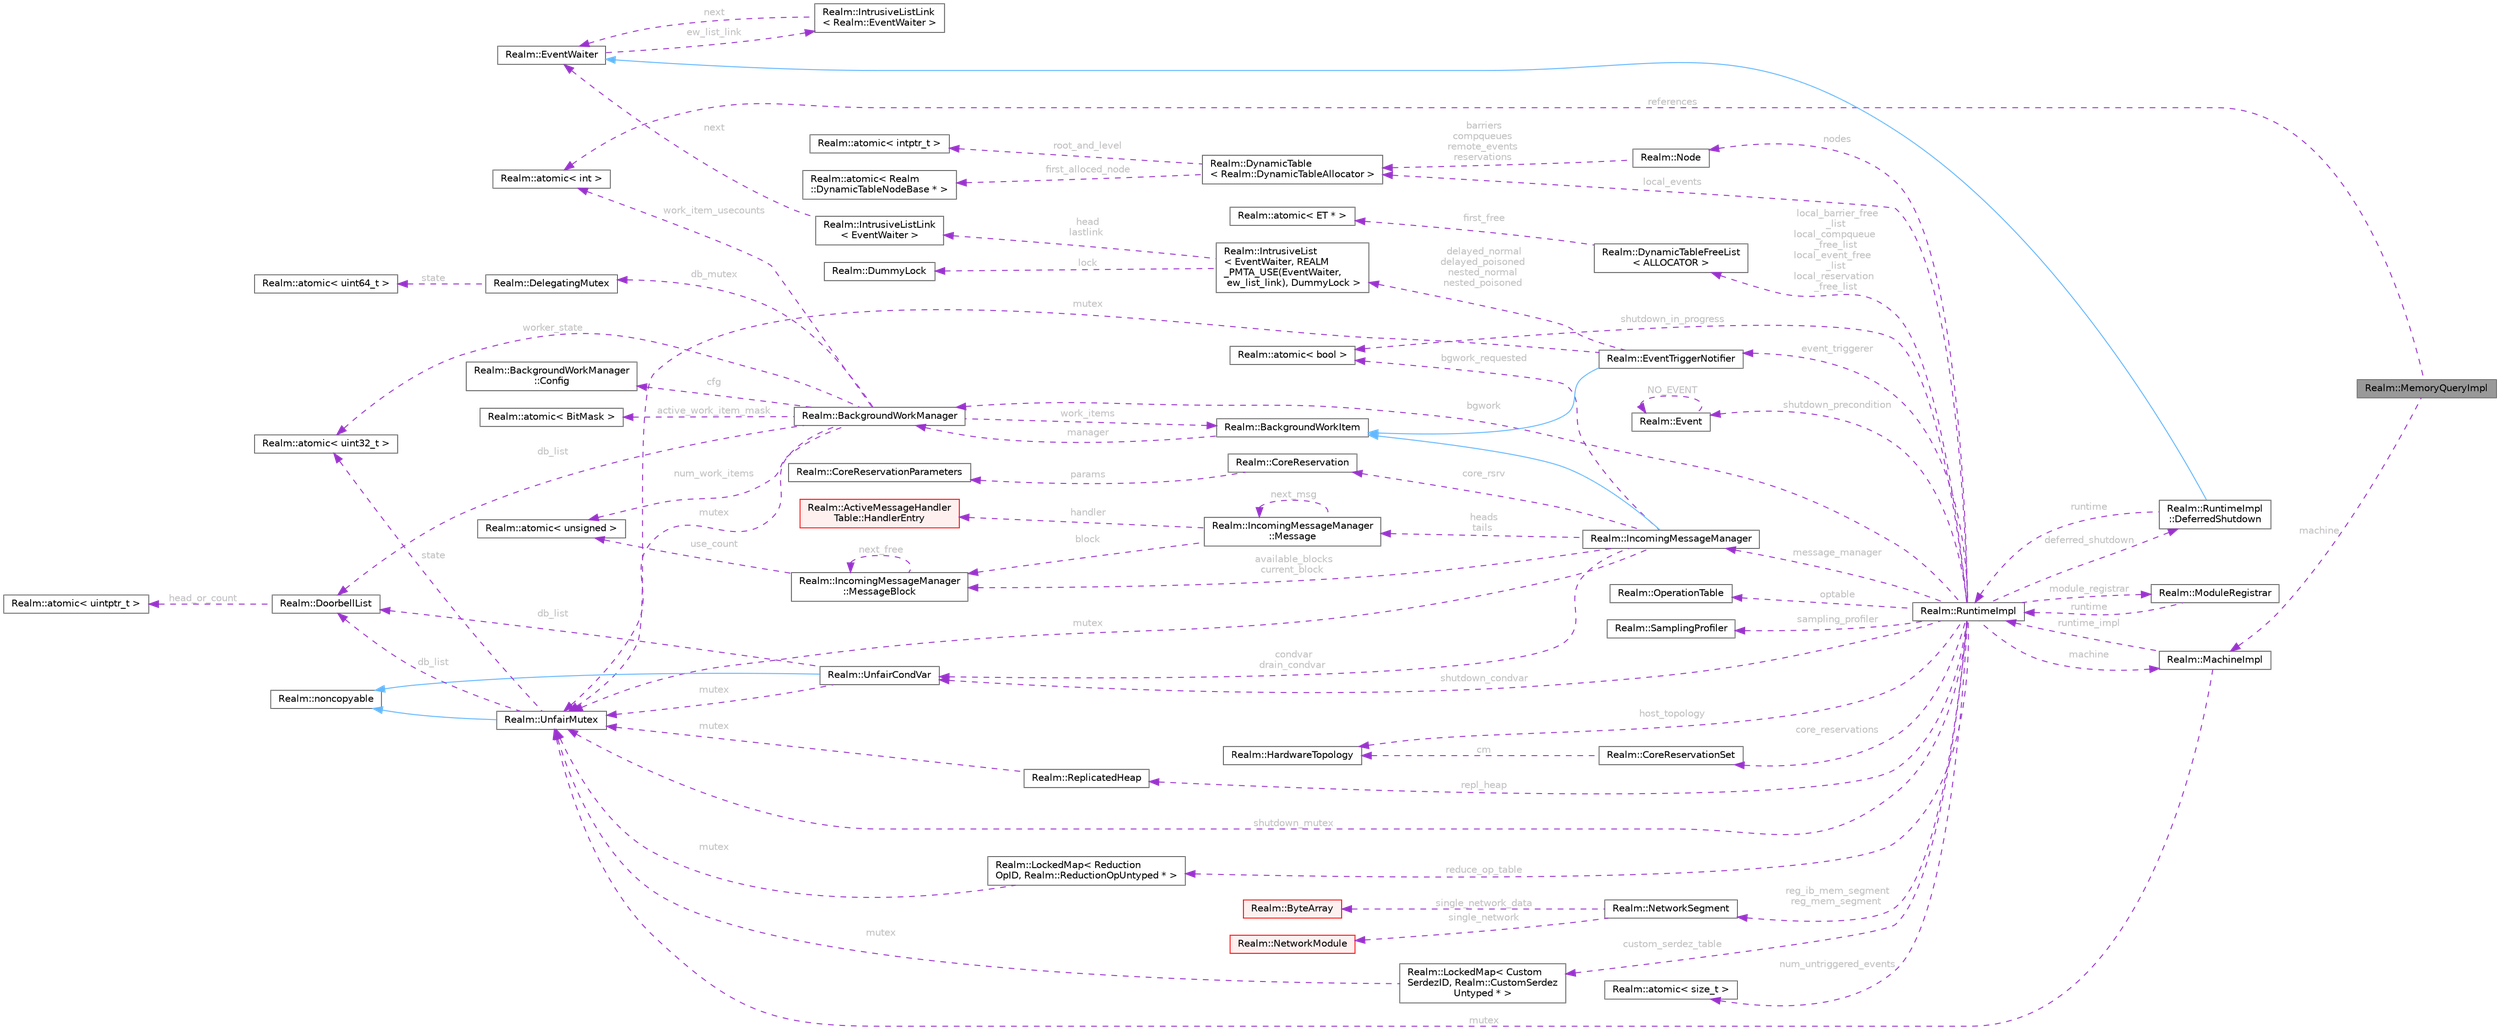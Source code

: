 digraph "Realm::MemoryQueryImpl"
{
 // LATEX_PDF_SIZE
  bgcolor="transparent";
  edge [fontname=Helvetica,fontsize=10,labelfontname=Helvetica,labelfontsize=10];
  node [fontname=Helvetica,fontsize=10,shape=box,height=0.2,width=0.4];
  rankdir="LR";
  Node1 [id="Node000001",label="Realm::MemoryQueryImpl",height=0.2,width=0.4,color="gray40", fillcolor="grey60", style="filled", fontcolor="black",tooltip=" "];
  Node2 -> Node1 [id="edge1_Node000001_Node000002",dir="back",color="darkorchid3",style="dashed",tooltip=" ",label=" references",fontcolor="grey" ];
  Node2 [id="Node000002",label="Realm::atomic\< int \>",height=0.2,width=0.4,color="gray40", fillcolor="white", style="filled",URL="$classRealm_1_1atomic.html",tooltip=" "];
  Node3 -> Node1 [id="edge2_Node000001_Node000003",dir="back",color="darkorchid3",style="dashed",tooltip=" ",label=" machine",fontcolor="grey" ];
  Node3 [id="Node000003",label="Realm::MachineImpl",height=0.2,width=0.4,color="gray40", fillcolor="white", style="filled",URL="$classRealm_1_1MachineImpl.html",tooltip=" "];
  Node4 -> Node3 [id="edge3_Node000003_Node000004",dir="back",color="darkorchid3",style="dashed",tooltip=" ",label=" mutex",fontcolor="grey" ];
  Node4 [id="Node000004",label="Realm::UnfairMutex",height=0.2,width=0.4,color="gray40", fillcolor="white", style="filled",URL="$classRealm_1_1UnfairMutex.html",tooltip=" "];
  Node5 -> Node4 [id="edge4_Node000004_Node000005",dir="back",color="steelblue1",style="solid",tooltip=" "];
  Node5 [id="Node000005",label="Realm::noncopyable",height=0.2,width=0.4,color="gray40", fillcolor="white", style="filled",URL="$classRealm_1_1noncopyable.html",tooltip=" "];
  Node6 -> Node4 [id="edge5_Node000004_Node000006",dir="back",color="darkorchid3",style="dashed",tooltip=" ",label=" state",fontcolor="grey" ];
  Node6 [id="Node000006",label="Realm::atomic\< uint32_t \>",height=0.2,width=0.4,color="gray40", fillcolor="white", style="filled",URL="$classRealm_1_1atomic.html",tooltip=" "];
  Node7 -> Node4 [id="edge6_Node000004_Node000007",dir="back",color="darkorchid3",style="dashed",tooltip=" ",label=" db_list",fontcolor="grey" ];
  Node7 [id="Node000007",label="Realm::DoorbellList",height=0.2,width=0.4,color="gray40", fillcolor="white", style="filled",URL="$classRealm_1_1DoorbellList.html",tooltip=" "];
  Node8 -> Node7 [id="edge7_Node000007_Node000008",dir="back",color="darkorchid3",style="dashed",tooltip=" ",label=" head_or_count",fontcolor="grey" ];
  Node8 [id="Node000008",label="Realm::atomic\< uintptr_t \>",height=0.2,width=0.4,color="gray40", fillcolor="white", style="filled",URL="$classRealm_1_1atomic.html",tooltip=" "];
  Node9 -> Node3 [id="edge8_Node000003_Node000009",dir="back",color="darkorchid3",style="dashed",tooltip=" ",label=" runtime_impl",fontcolor="grey" ];
  Node9 [id="Node000009",label="Realm::RuntimeImpl",height=0.2,width=0.4,color="gray40", fillcolor="white", style="filled",URL="$classRealm_1_1RuntimeImpl.html",tooltip=" "];
  Node3 -> Node9 [id="edge9_Node000009_Node000003",dir="back",color="darkorchid3",style="dashed",tooltip=" ",label=" machine",fontcolor="grey" ];
  Node10 -> Node9 [id="edge10_Node000009_Node000010",dir="back",color="darkorchid3",style="dashed",tooltip=" ",label=" reduce_op_table",fontcolor="grey" ];
  Node10 [id="Node000010",label="Realm::LockedMap\< Reduction\lOpID, Realm::ReductionOpUntyped * \>",height=0.2,width=0.4,color="gray40", fillcolor="white", style="filled",URL="$classRealm_1_1LockedMap.html",tooltip=" "];
  Node4 -> Node10 [id="edge11_Node000010_Node000004",dir="back",color="darkorchid3",style="dashed",tooltip=" ",label=" mutex",fontcolor="grey" ];
  Node11 -> Node9 [id="edge12_Node000009_Node000011",dir="back",color="darkorchid3",style="dashed",tooltip=" ",label=" custom_serdez_table",fontcolor="grey" ];
  Node11 [id="Node000011",label="Realm::LockedMap\< Custom\lSerdezID, Realm::CustomSerdez\lUntyped * \>",height=0.2,width=0.4,color="gray40", fillcolor="white", style="filled",URL="$classRealm_1_1LockedMap.html",tooltip=" "];
  Node4 -> Node11 [id="edge13_Node000011_Node000004",dir="back",color="darkorchid3",style="dashed",tooltip=" ",label=" mutex",fontcolor="grey" ];
  Node12 -> Node9 [id="edge14_Node000009_Node000012",dir="back",color="darkorchid3",style="dashed",tooltip=" ",label=" num_untriggered_events",fontcolor="grey" ];
  Node12 [id="Node000012",label="Realm::atomic\< size_t \>",height=0.2,width=0.4,color="gray40", fillcolor="white", style="filled",URL="$classRealm_1_1atomic.html",tooltip=" "];
  Node13 -> Node9 [id="edge15_Node000009_Node000013",dir="back",color="darkorchid3",style="dashed",tooltip=" ",label=" nodes",fontcolor="grey" ];
  Node13 [id="Node000013",label="Realm::Node",height=0.2,width=0.4,color="gray40", fillcolor="white", style="filled",URL="$structRealm_1_1Node.html",tooltip=" "];
  Node14 -> Node13 [id="edge16_Node000013_Node000014",dir="back",color="darkorchid3",style="dashed",tooltip=" ",label=" barriers\ncompqueues\nremote_events\nreservations",fontcolor="grey" ];
  Node14 [id="Node000014",label="Realm::DynamicTable\l\< Realm::DynamicTableAllocator \>",height=0.2,width=0.4,color="gray40", fillcolor="white", style="filled",URL="$classRealm_1_1DynamicTable.html",tooltip=" "];
  Node15 -> Node14 [id="edge17_Node000014_Node000015",dir="back",color="darkorchid3",style="dashed",tooltip=" ",label=" root_and_level",fontcolor="grey" ];
  Node15 [id="Node000015",label="Realm::atomic\< intptr_t \>",height=0.2,width=0.4,color="gray40", fillcolor="white", style="filled",URL="$classRealm_1_1atomic.html",tooltip=" "];
  Node16 -> Node14 [id="edge18_Node000014_Node000016",dir="back",color="darkorchid3",style="dashed",tooltip=" ",label=" first_alloced_node",fontcolor="grey" ];
  Node16 [id="Node000016",label="Realm::atomic\< Realm\l::DynamicTableNodeBase * \>",height=0.2,width=0.4,color="gray40", fillcolor="white", style="filled",URL="$classRealm_1_1atomic.html",tooltip=" "];
  Node14 -> Node9 [id="edge19_Node000009_Node000014",dir="back",color="darkorchid3",style="dashed",tooltip=" ",label=" local_events",fontcolor="grey" ];
  Node17 -> Node9 [id="edge20_Node000009_Node000017",dir="back",color="darkorchid3",style="dashed",tooltip=" ",label=" local_barrier_free\l_list\nlocal_compqueue\l_free_list\nlocal_event_free\l_list\nlocal_reservation\l_free_list",fontcolor="grey" ];
  Node17 [id="Node000017",label="Realm::DynamicTableFreeList\l\< ALLOCATOR \>",height=0.2,width=0.4,color="gray40", fillcolor="white", style="filled",URL="$classRealm_1_1DynamicTableFreeList.html",tooltip=" "];
  Node18 -> Node17 [id="edge21_Node000017_Node000018",dir="back",color="darkorchid3",style="dashed",tooltip=" ",label=" first_free",fontcolor="grey" ];
  Node18 [id="Node000018",label="Realm::atomic\< ET * \>",height=0.2,width=0.4,color="gray40", fillcolor="white", style="filled",URL="$classRealm_1_1atomic.html",tooltip=" "];
  Node4 -> Node9 [id="edge22_Node000009_Node000004",dir="back",color="darkorchid3",style="dashed",tooltip=" ",label=" shutdown_mutex",fontcolor="grey" ];
  Node19 -> Node9 [id="edge23_Node000009_Node000019",dir="back",color="darkorchid3",style="dashed",tooltip=" ",label=" shutdown_condvar",fontcolor="grey" ];
  Node19 [id="Node000019",label="Realm::UnfairCondVar",height=0.2,width=0.4,color="gray40", fillcolor="white", style="filled",URL="$classRealm_1_1UnfairCondVar.html",tooltip=" "];
  Node5 -> Node19 [id="edge24_Node000019_Node000005",dir="back",color="steelblue1",style="solid",tooltip=" "];
  Node4 -> Node19 [id="edge25_Node000019_Node000004",dir="back",color="darkorchid3",style="dashed",tooltip=" ",label=" mutex",fontcolor="grey" ];
  Node7 -> Node19 [id="edge26_Node000019_Node000007",dir="back",color="darkorchid3",style="dashed",tooltip=" ",label=" db_list",fontcolor="grey" ];
  Node20 -> Node9 [id="edge27_Node000009_Node000020",dir="back",color="darkorchid3",style="dashed",tooltip=" ",label=" shutdown_precondition",fontcolor="grey" ];
  Node20 [id="Node000020",label="Realm::Event",height=0.2,width=0.4,color="gray40", fillcolor="white", style="filled",URL="$classRealm_1_1Event.html",tooltip=" "];
  Node20 -> Node20 [id="edge28_Node000020_Node000020",dir="back",color="darkorchid3",style="dashed",tooltip=" ",label=" NO_EVENT",fontcolor="grey" ];
  Node21 -> Node9 [id="edge29_Node000009_Node000021",dir="back",color="darkorchid3",style="dashed",tooltip=" ",label=" shutdown_in_progress",fontcolor="grey" ];
  Node21 [id="Node000021",label="Realm::atomic\< bool \>",height=0.2,width=0.4,color="gray40", fillcolor="white", style="filled",URL="$classRealm_1_1atomic.html",tooltip=" "];
  Node22 -> Node9 [id="edge30_Node000009_Node000022",dir="back",color="darkorchid3",style="dashed",tooltip=" ",label=" host_topology",fontcolor="grey" ];
  Node22 [id="Node000022",label="Realm::HardwareTopology",height=0.2,width=0.4,color="gray40", fillcolor="white", style="filled",URL="$classRealm_1_1HardwareTopology.html",tooltip="Represents the topology of the host processor cores and memory."];
  Node23 -> Node9 [id="edge31_Node000009_Node000023",dir="back",color="darkorchid3",style="dashed",tooltip=" ",label=" core_reservations",fontcolor="grey" ];
  Node23 [id="Node000023",label="Realm::CoreReservationSet",height=0.2,width=0.4,color="gray40", fillcolor="white", style="filled",URL="$classRealm_1_1CoreReservationSet.html",tooltip=" "];
  Node22 -> Node23 [id="edge32_Node000023_Node000022",dir="back",color="darkorchid3",style="dashed",tooltip=" ",label=" cm",fontcolor="grey" ];
  Node24 -> Node9 [id="edge33_Node000009_Node000024",dir="back",color="darkorchid3",style="dashed",tooltip=" ",label=" bgwork",fontcolor="grey" ];
  Node24 [id="Node000024",label="Realm::BackgroundWorkManager",height=0.2,width=0.4,color="gray40", fillcolor="white", style="filled",URL="$classRealm_1_1BackgroundWorkManager.html",tooltip=" "];
  Node25 -> Node24 [id="edge34_Node000024_Node000025",dir="back",color="darkorchid3",style="dashed",tooltip=" ",label=" cfg",fontcolor="grey" ];
  Node25 [id="Node000025",label="Realm::BackgroundWorkManager\l::Config",height=0.2,width=0.4,color="gray40", fillcolor="white", style="filled",URL="$structRealm_1_1BackgroundWorkManager_1_1Config.html",tooltip=" "];
  Node4 -> Node24 [id="edge35_Node000024_Node000004",dir="back",color="darkorchid3",style="dashed",tooltip=" ",label=" mutex",fontcolor="grey" ];
  Node26 -> Node24 [id="edge36_Node000024_Node000026",dir="back",color="darkorchid3",style="dashed",tooltip=" ",label=" num_work_items",fontcolor="grey" ];
  Node26 [id="Node000026",label="Realm::atomic\< unsigned \>",height=0.2,width=0.4,color="gray40", fillcolor="white", style="filled",URL="$classRealm_1_1atomic.html",tooltip=" "];
  Node27 -> Node24 [id="edge37_Node000024_Node000027",dir="back",color="darkorchid3",style="dashed",tooltip=" ",label=" active_work_item_mask",fontcolor="grey" ];
  Node27 [id="Node000027",label="Realm::atomic\< BitMask \>",height=0.2,width=0.4,color="gray40", fillcolor="white", style="filled",URL="$classRealm_1_1atomic.html",tooltip=" "];
  Node2 -> Node24 [id="edge38_Node000024_Node000002",dir="back",color="darkorchid3",style="dashed",tooltip=" ",label=" work_item_usecounts",fontcolor="grey" ];
  Node28 -> Node24 [id="edge39_Node000024_Node000028",dir="back",color="darkorchid3",style="dashed",tooltip=" ",label=" work_items",fontcolor="grey" ];
  Node28 [id="Node000028",label="Realm::BackgroundWorkItem",height=0.2,width=0.4,color="gray40", fillcolor="white", style="filled",URL="$classRealm_1_1BackgroundWorkItem.html",tooltip=" "];
  Node24 -> Node28 [id="edge40_Node000028_Node000024",dir="back",color="darkorchid3",style="dashed",tooltip=" ",label=" manager",fontcolor="grey" ];
  Node6 -> Node24 [id="edge41_Node000024_Node000006",dir="back",color="darkorchid3",style="dashed",tooltip=" ",label=" worker_state",fontcolor="grey" ];
  Node29 -> Node24 [id="edge42_Node000024_Node000029",dir="back",color="darkorchid3",style="dashed",tooltip=" ",label=" db_mutex",fontcolor="grey" ];
  Node29 [id="Node000029",label="Realm::DelegatingMutex",height=0.2,width=0.4,color="gray40", fillcolor="white", style="filled",URL="$classRealm_1_1DelegatingMutex.html",tooltip=" "];
  Node30 -> Node29 [id="edge43_Node000029_Node000030",dir="back",color="darkorchid3",style="dashed",tooltip=" ",label=" state",fontcolor="grey" ];
  Node30 [id="Node000030",label="Realm::atomic\< uint64_t \>",height=0.2,width=0.4,color="gray40", fillcolor="white", style="filled",URL="$classRealm_1_1atomic.html",tooltip=" "];
  Node7 -> Node24 [id="edge44_Node000024_Node000007",dir="back",color="darkorchid3",style="dashed",tooltip=" ",label=" db_list",fontcolor="grey" ];
  Node31 -> Node9 [id="edge45_Node000009_Node000031",dir="back",color="darkorchid3",style="dashed",tooltip=" ",label=" message_manager",fontcolor="grey" ];
  Node31 [id="Node000031",label="Realm::IncomingMessageManager",height=0.2,width=0.4,color="gray40", fillcolor="white", style="filled",URL="$classRealm_1_1IncomingMessageManager.html",tooltip=" "];
  Node28 -> Node31 [id="edge46_Node000031_Node000028",dir="back",color="steelblue1",style="solid",tooltip=" "];
  Node21 -> Node31 [id="edge47_Node000031_Node000021",dir="back",color="darkorchid3",style="dashed",tooltip=" ",label=" bgwork_requested",fontcolor="grey" ];
  Node32 -> Node31 [id="edge48_Node000031_Node000032",dir="back",color="darkorchid3",style="dashed",tooltip=" ",label=" heads\ntails",fontcolor="grey" ];
  Node32 [id="Node000032",label="Realm::IncomingMessageManager\l::Message",height=0.2,width=0.4,color="gray40", fillcolor="white", style="filled",URL="$structRealm_1_1IncomingMessageManager_1_1Message.html",tooltip=" "];
  Node33 -> Node32 [id="edge49_Node000032_Node000033",dir="back",color="darkorchid3",style="dashed",tooltip=" ",label=" block",fontcolor="grey" ];
  Node33 [id="Node000033",label="Realm::IncomingMessageManager\l::MessageBlock",height=0.2,width=0.4,color="gray40", fillcolor="white", style="filled",URL="$structRealm_1_1IncomingMessageManager_1_1MessageBlock.html",tooltip=" "];
  Node26 -> Node33 [id="edge50_Node000033_Node000026",dir="back",color="darkorchid3",style="dashed",tooltip=" ",label=" use_count",fontcolor="grey" ];
  Node33 -> Node33 [id="edge51_Node000033_Node000033",dir="back",color="darkorchid3",style="dashed",tooltip=" ",label=" next_free",fontcolor="grey" ];
  Node32 -> Node32 [id="edge52_Node000032_Node000032",dir="back",color="darkorchid3",style="dashed",tooltip=" ",label=" next_msg",fontcolor="grey" ];
  Node34 -> Node32 [id="edge53_Node000032_Node000034",dir="back",color="darkorchid3",style="dashed",tooltip=" ",label=" handler",fontcolor="grey" ];
  Node34 [id="Node000034",label="Realm::ActiveMessageHandler\lTable::HandlerEntry",height=0.2,width=0.4,color="red", fillcolor="#FFF0F0", style="filled",URL="$structRealm_1_1ActiveMessageHandlerTable_1_1HandlerEntry.html",tooltip=" "];
  Node4 -> Node31 [id="edge54_Node000031_Node000004",dir="back",color="darkorchid3",style="dashed",tooltip=" ",label=" mutex",fontcolor="grey" ];
  Node19 -> Node31 [id="edge55_Node000031_Node000019",dir="back",color="darkorchid3",style="dashed",tooltip=" ",label=" condvar\ndrain_condvar",fontcolor="grey" ];
  Node37 -> Node31 [id="edge56_Node000031_Node000037",dir="back",color="darkorchid3",style="dashed",tooltip=" ",label=" core_rsrv",fontcolor="grey" ];
  Node37 [id="Node000037",label="Realm::CoreReservation",height=0.2,width=0.4,color="gray40", fillcolor="white", style="filled",URL="$classRealm_1_1CoreReservation.html",tooltip=" "];
  Node38 -> Node37 [id="edge57_Node000037_Node000038",dir="back",color="darkorchid3",style="dashed",tooltip=" ",label=" params",fontcolor="grey" ];
  Node38 [id="Node000038",label="Realm::CoreReservationParameters",height=0.2,width=0.4,color="gray40", fillcolor="white", style="filled",URL="$classRealm_1_1CoreReservationParameters.html",tooltip=" "];
  Node33 -> Node31 [id="edge58_Node000031_Node000033",dir="back",color="darkorchid3",style="dashed",tooltip=" ",label=" available_blocks\ncurrent_block",fontcolor="grey" ];
  Node39 -> Node9 [id="edge59_Node000009_Node000039",dir="back",color="darkorchid3",style="dashed",tooltip=" ",label=" event_triggerer",fontcolor="grey" ];
  Node39 [id="Node000039",label="Realm::EventTriggerNotifier",height=0.2,width=0.4,color="gray40", fillcolor="white", style="filled",URL="$classRealm_1_1EventTriggerNotifier.html",tooltip=" "];
  Node28 -> Node39 [id="edge60_Node000039_Node000028",dir="back",color="steelblue1",style="solid",tooltip=" "];
  Node4 -> Node39 [id="edge61_Node000039_Node000004",dir="back",color="darkorchid3",style="dashed",tooltip=" ",label=" mutex",fontcolor="grey" ];
  Node40 -> Node39 [id="edge62_Node000039_Node000040",dir="back",color="darkorchid3",style="dashed",tooltip=" ",label=" delayed_normal\ndelayed_poisoned\nnested_normal\nnested_poisoned",fontcolor="grey" ];
  Node40 [id="Node000040",label="Realm::IntrusiveList\l\< EventWaiter, REALM\l_PMTA_USE(EventWaiter,\l ew_list_link), DummyLock \>",height=0.2,width=0.4,color="gray40", fillcolor="white", style="filled",URL="$classRealm_1_1IntrusiveList.html",tooltip=" "];
  Node41 -> Node40 [id="edge63_Node000040_Node000041",dir="back",color="darkorchid3",style="dashed",tooltip=" ",label=" lock",fontcolor="grey" ];
  Node41 [id="Node000041",label="Realm::DummyLock",height=0.2,width=0.4,color="gray40", fillcolor="white", style="filled",URL="$classRealm_1_1DummyLock.html",tooltip=" "];
  Node42 -> Node40 [id="edge64_Node000040_Node000042",dir="back",color="darkorchid3",style="dashed",tooltip=" ",label=" head\nlastlink",fontcolor="grey" ];
  Node42 [id="Node000042",label="Realm::IntrusiveListLink\l\< EventWaiter \>",height=0.2,width=0.4,color="gray40", fillcolor="white", style="filled",URL="$structRealm_1_1IntrusiveListLink.html",tooltip=" "];
  Node43 -> Node42 [id="edge65_Node000042_Node000043",dir="back",color="darkorchid3",style="dashed",tooltip=" ",label=" next",fontcolor="grey" ];
  Node43 [id="Node000043",label="Realm::EventWaiter",height=0.2,width=0.4,color="gray40", fillcolor="white", style="filled",URL="$classRealm_1_1EventWaiter.html",tooltip=" "];
  Node44 -> Node43 [id="edge66_Node000043_Node000044",dir="back",color="darkorchid3",style="dashed",tooltip=" ",label=" ew_list_link",fontcolor="grey" ];
  Node44 [id="Node000044",label="Realm::IntrusiveListLink\l\< Realm::EventWaiter \>",height=0.2,width=0.4,color="gray40", fillcolor="white", style="filled",URL="$structRealm_1_1IntrusiveListLink.html",tooltip=" "];
  Node43 -> Node44 [id="edge67_Node000044_Node000043",dir="back",color="darkorchid3",style="dashed",tooltip=" ",label=" next",fontcolor="grey" ];
  Node45 -> Node9 [id="edge68_Node000009_Node000045",dir="back",color="darkorchid3",style="dashed",tooltip=" ",label=" optable",fontcolor="grey" ];
  Node45 [id="Node000045",label="Realm::OperationTable",height=0.2,width=0.4,color="gray40", fillcolor="white", style="filled",URL="$classRealm_1_1OperationTable.html",tooltip=" "];
  Node46 -> Node9 [id="edge69_Node000009_Node000046",dir="back",color="darkorchid3",style="dashed",tooltip=" ",label=" sampling_profiler",fontcolor="grey" ];
  Node46 [id="Node000046",label="Realm::SamplingProfiler",height=0.2,width=0.4,color="gray40", fillcolor="white", style="filled",URL="$classRealm_1_1SamplingProfiler.html",tooltip=" "];
  Node47 -> Node9 [id="edge70_Node000009_Node000047",dir="back",color="darkorchid3",style="dashed",tooltip=" ",label=" repl_heap",fontcolor="grey" ];
  Node47 [id="Node000047",label="Realm::ReplicatedHeap",height=0.2,width=0.4,color="gray40", fillcolor="white", style="filled",URL="$classRealm_1_1ReplicatedHeap.html",tooltip=" "];
  Node4 -> Node47 [id="edge71_Node000047_Node000004",dir="back",color="darkorchid3",style="dashed",tooltip=" ",label=" mutex",fontcolor="grey" ];
  Node48 -> Node9 [id="edge72_Node000009_Node000048",dir="back",color="darkorchid3",style="dashed",tooltip=" ",label=" deferred_shutdown",fontcolor="grey" ];
  Node48 [id="Node000048",label="Realm::RuntimeImpl\l::DeferredShutdown",height=0.2,width=0.4,color="gray40", fillcolor="white", style="filled",URL="$classRealm_1_1RuntimeImpl_1_1DeferredShutdown.html",tooltip=" "];
  Node43 -> Node48 [id="edge73_Node000048_Node000043",dir="back",color="steelblue1",style="solid",tooltip=" "];
  Node9 -> Node48 [id="edge74_Node000048_Node000009",dir="back",color="darkorchid3",style="dashed",tooltip=" ",label=" runtime",fontcolor="grey" ];
  Node49 -> Node9 [id="edge75_Node000009_Node000049",dir="back",color="darkorchid3",style="dashed",tooltip=" ",label=" reg_ib_mem_segment\nreg_mem_segment",fontcolor="grey" ];
  Node49 [id="Node000049",label="Realm::NetworkSegment",height=0.2,width=0.4,color="gray40", fillcolor="white", style="filled",URL="$classRealm_1_1NetworkSegment.html",tooltip=" "];
  Node50 -> Node49 [id="edge76_Node000049_Node000050",dir="back",color="darkorchid3",style="dashed",tooltip=" ",label=" single_network",fontcolor="grey" ];
  Node50 [id="Node000050",label="Realm::NetworkModule",height=0.2,width=0.4,color="red", fillcolor="#FFF0F0", style="filled",URL="$classRealm_1_1NetworkModule.html",tooltip=" "];
  Node52 -> Node49 [id="edge77_Node000049_Node000052",dir="back",color="darkorchid3",style="dashed",tooltip=" ",label=" single_network_data",fontcolor="grey" ];
  Node52 [id="Node000052",label="Realm::ByteArray",height=0.2,width=0.4,color="red", fillcolor="#FFF0F0", style="filled",URL="$classRealm_1_1ByteArray.html",tooltip=" "];
  Node54 -> Node9 [id="edge78_Node000009_Node000054",dir="back",color="darkorchid3",style="dashed",tooltip=" ",label=" module_registrar",fontcolor="grey" ];
  Node54 [id="Node000054",label="Realm::ModuleRegistrar",height=0.2,width=0.4,color="gray40", fillcolor="white", style="filled",URL="$classRealm_1_1ModuleRegistrar.html",tooltip=" "];
  Node9 -> Node54 [id="edge79_Node000054_Node000009",dir="back",color="darkorchid3",style="dashed",tooltip=" ",label=" runtime",fontcolor="grey" ];
}
